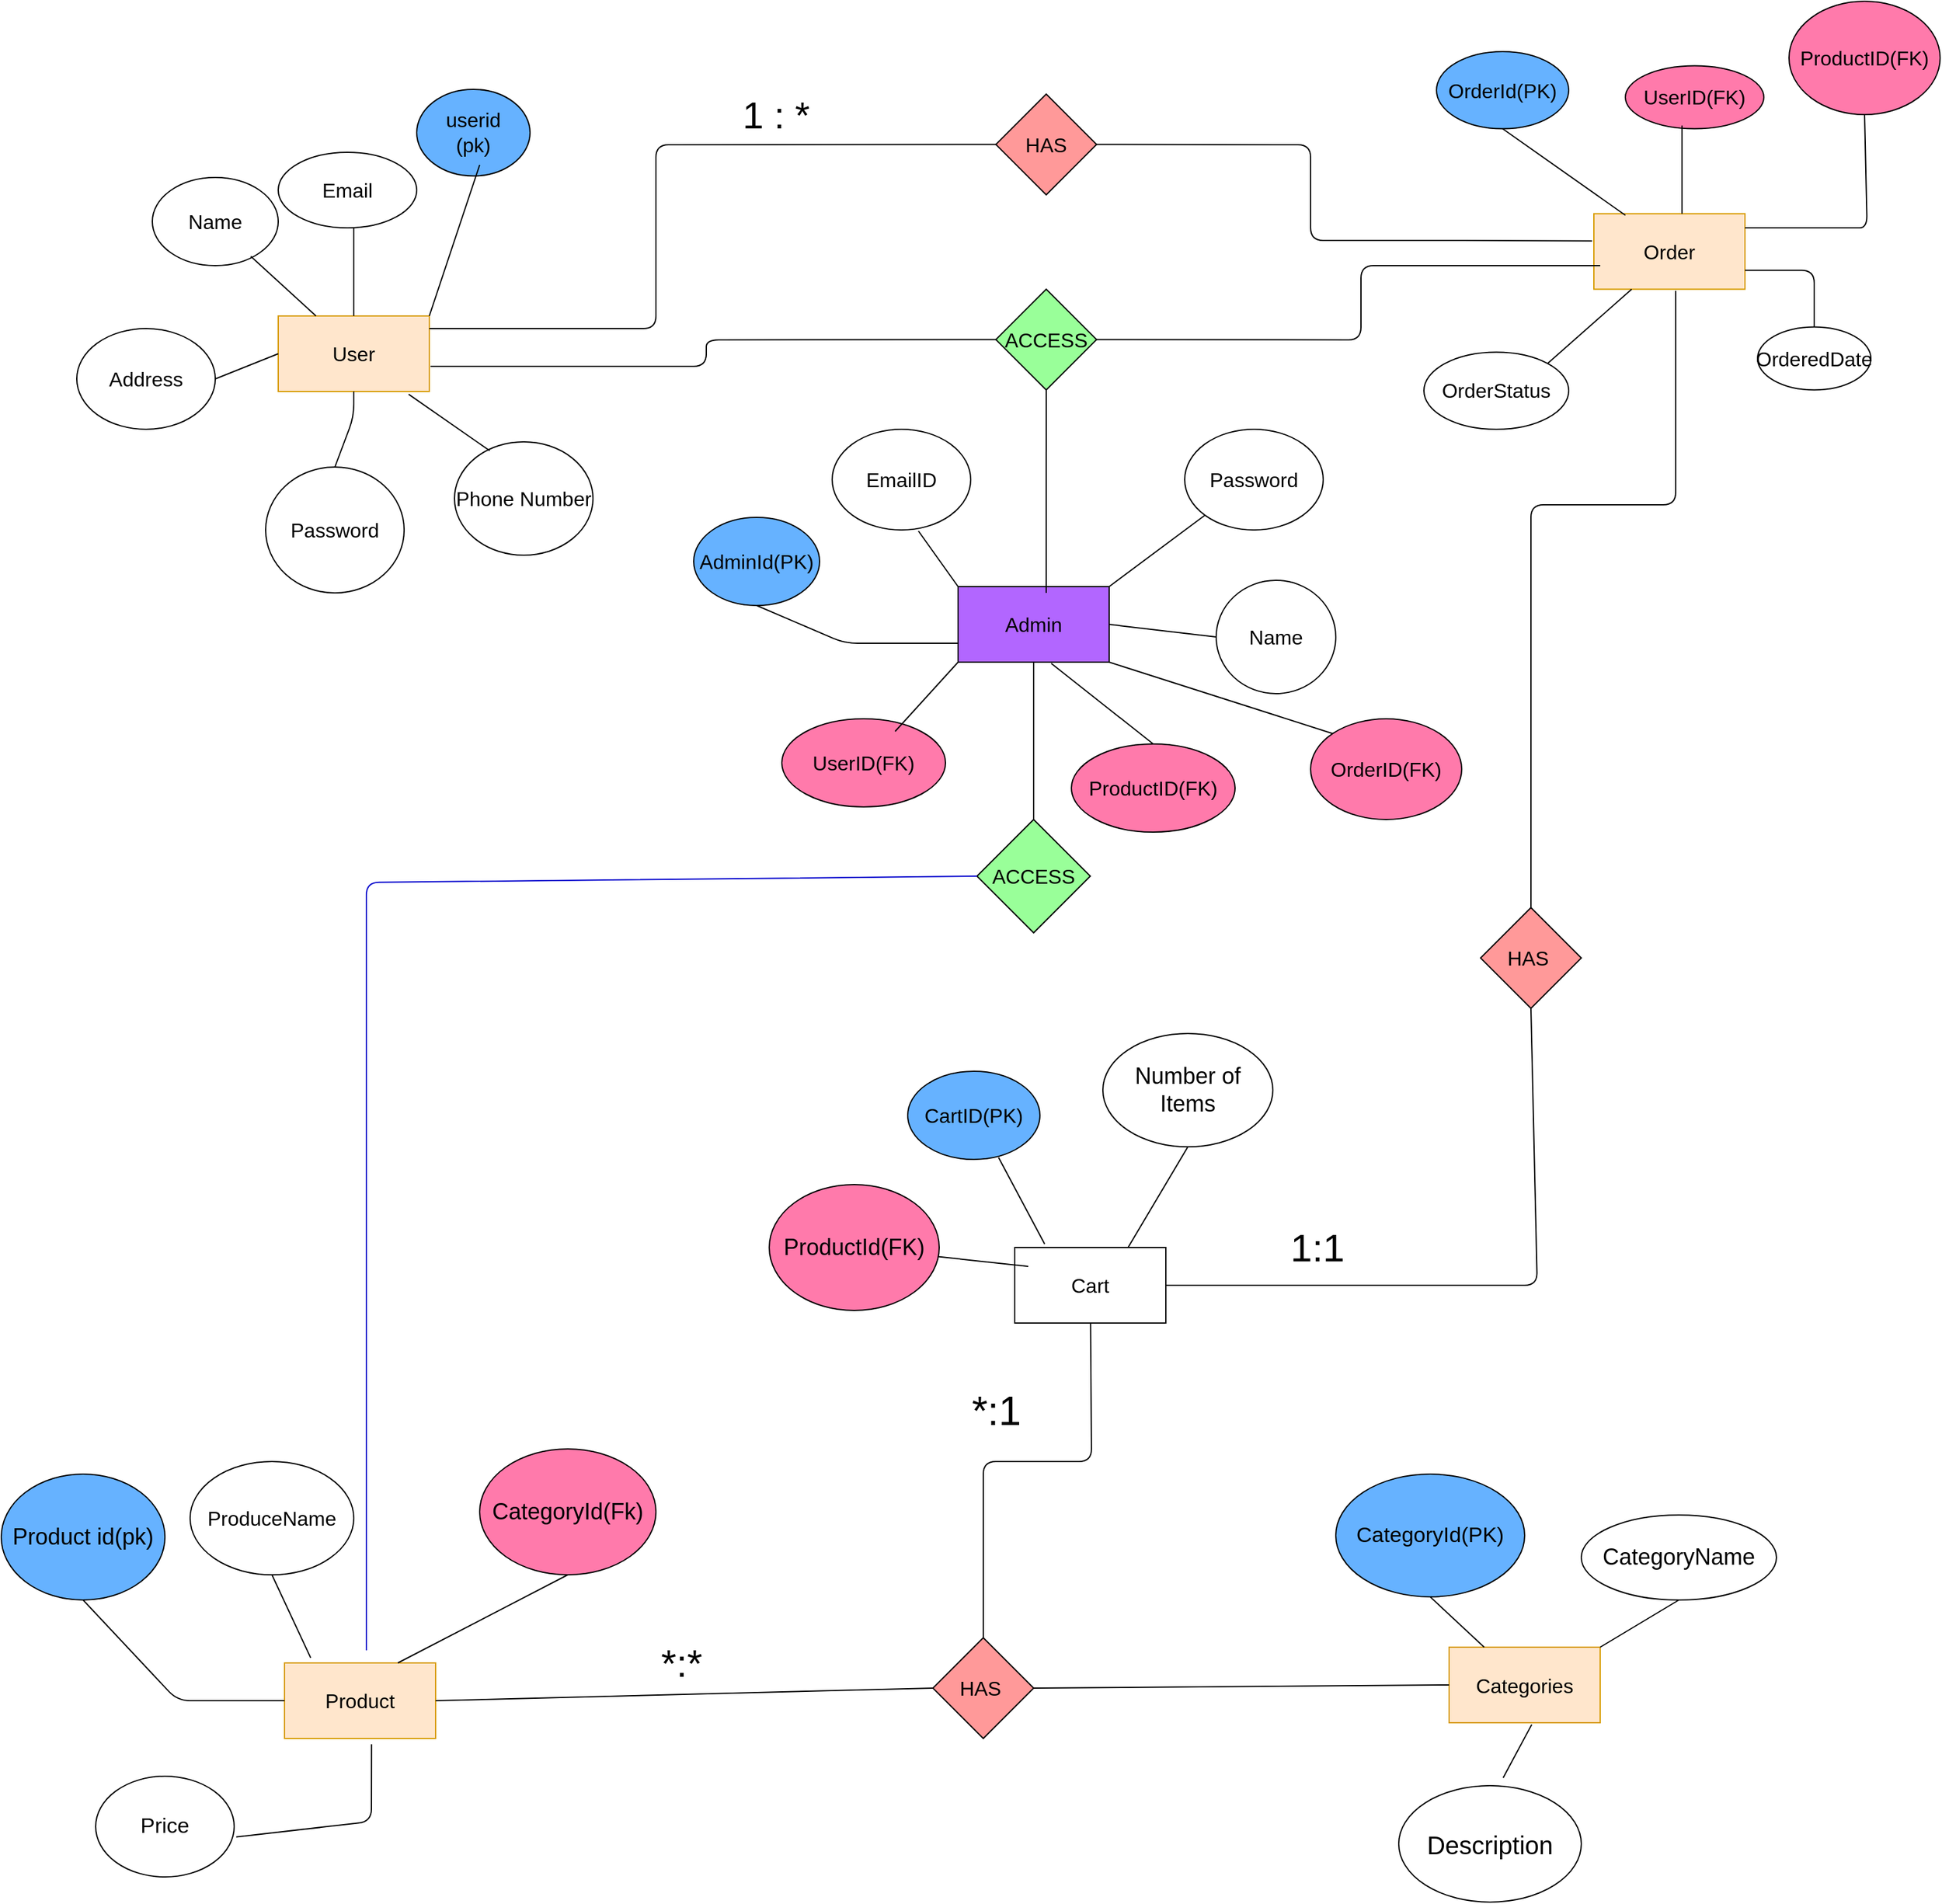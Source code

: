 <mxfile version="14.9.6" type="github">
  <diagram id="R2lEEEUBdFMjLlhIrx00" name="Page-1">
    <mxGraphModel dx="2846" dy="2116" grid="1" gridSize="10" guides="1" tooltips="1" connect="1" arrows="1" fold="1" page="1" pageScale="1" pageWidth="850" pageHeight="1100" math="0" shadow="0" extFonts="Permanent Marker^https://fonts.googleapis.com/css?family=Permanent+Marker">
      <root>
        <mxCell id="0" />
        <mxCell id="1" parent="0" />
        <mxCell id="jTqTIfcvwIFW0CQxLmbo-1" value="User&lt;br style=&quot;font-size: 16px;&quot;&gt;" style="rounded=0;whiteSpace=wrap;html=1;fillColor=#ffe6cc;strokeColor=#d79b00;fontSize=16;" vertex="1" parent="1">
          <mxGeometry x="140" y="140" width="120" height="60" as="geometry" />
        </mxCell>
        <mxCell id="jTqTIfcvwIFW0CQxLmbo-2" value="userid&lt;br style=&quot;font-size: 16px;&quot;&gt;(pk)" style="ellipse;whiteSpace=wrap;html=1;fillColor=#66B2FF;fontSize=16;" vertex="1" parent="1">
          <mxGeometry x="250" y="-40" width="90" height="68.75" as="geometry" />
        </mxCell>
        <mxCell id="jTqTIfcvwIFW0CQxLmbo-3" value="Name" style="ellipse;whiteSpace=wrap;html=1;fontSize=16;" vertex="1" parent="1">
          <mxGeometry x="40" y="30" width="100" height="70" as="geometry" />
        </mxCell>
        <mxCell id="jTqTIfcvwIFW0CQxLmbo-4" value="Email" style="ellipse;whiteSpace=wrap;html=1;fontSize=16;" vertex="1" parent="1">
          <mxGeometry x="140" y="10" width="110" height="60" as="geometry" />
        </mxCell>
        <mxCell id="jTqTIfcvwIFW0CQxLmbo-6" value="Address" style="ellipse;whiteSpace=wrap;html=1;fontSize=16;" vertex="1" parent="1">
          <mxGeometry x="-20" y="150" width="110" height="80" as="geometry" />
        </mxCell>
        <mxCell id="jTqTIfcvwIFW0CQxLmbo-7" value="Password" style="ellipse;whiteSpace=wrap;html=1;fontSize=16;" vertex="1" parent="1">
          <mxGeometry x="130" y="260" width="110" height="100" as="geometry" />
        </mxCell>
        <mxCell id="jTqTIfcvwIFW0CQxLmbo-8" value="Phone Number" style="ellipse;whiteSpace=wrap;html=1;fontSize=16;" vertex="1" parent="1">
          <mxGeometry x="280" y="240" width="110" height="90" as="geometry" />
        </mxCell>
        <mxCell id="jTqTIfcvwIFW0CQxLmbo-10" value="" style="endArrow=none;html=1;exitX=1;exitY=0;exitDx=0;exitDy=0;fontSize=16;" edge="1" parent="1" source="jTqTIfcvwIFW0CQxLmbo-1">
          <mxGeometry width="50" height="50" relative="1" as="geometry">
            <mxPoint x="260" y="160" as="sourcePoint" />
            <mxPoint x="300" y="20" as="targetPoint" />
            <Array as="points" />
          </mxGeometry>
        </mxCell>
        <mxCell id="jTqTIfcvwIFW0CQxLmbo-12" value="" style="endArrow=none;html=1;exitX=0.5;exitY=0;exitDx=0;exitDy=0;entryX=0.5;entryY=1;entryDx=0;entryDy=0;fontSize=16;" edge="1" parent="1" source="jTqTIfcvwIFW0CQxLmbo-7" target="jTqTIfcvwIFW0CQxLmbo-1">
          <mxGeometry width="50" height="50" relative="1" as="geometry">
            <mxPoint x="150" y="260" as="sourcePoint" />
            <mxPoint x="200" y="210" as="targetPoint" />
            <Array as="points">
              <mxPoint x="200" y="220" />
            </Array>
          </mxGeometry>
        </mxCell>
        <mxCell id="jTqTIfcvwIFW0CQxLmbo-14" value="" style="endArrow=none;html=1;exitX=1;exitY=0.5;exitDx=0;exitDy=0;entryX=0;entryY=0.5;entryDx=0;entryDy=0;fontSize=16;" edge="1" parent="1" source="jTqTIfcvwIFW0CQxLmbo-6" target="jTqTIfcvwIFW0CQxLmbo-1">
          <mxGeometry width="50" height="50" relative="1" as="geometry">
            <mxPoint x="90" y="200" as="sourcePoint" />
            <mxPoint x="140" y="150" as="targetPoint" />
          </mxGeometry>
        </mxCell>
        <mxCell id="jTqTIfcvwIFW0CQxLmbo-16" value="" style="endArrow=none;html=1;fontSize=16;" edge="1" parent="1">
          <mxGeometry width="50" height="50" relative="1" as="geometry">
            <mxPoint x="200" y="140" as="sourcePoint" />
            <mxPoint x="200" y="70" as="targetPoint" />
            <Array as="points">
              <mxPoint x="200" y="110" />
            </Array>
          </mxGeometry>
        </mxCell>
        <mxCell id="jTqTIfcvwIFW0CQxLmbo-17" value="" style="endArrow=none;html=1;entryX=0.25;entryY=0;entryDx=0;entryDy=0;exitX=0.782;exitY=0.895;exitDx=0;exitDy=0;exitPerimeter=0;fontSize=16;" edge="1" parent="1" source="jTqTIfcvwIFW0CQxLmbo-3" target="jTqTIfcvwIFW0CQxLmbo-1">
          <mxGeometry width="50" height="50" relative="1" as="geometry">
            <mxPoint x="120" y="140" as="sourcePoint" />
            <mxPoint x="170" y="90" as="targetPoint" />
          </mxGeometry>
        </mxCell>
        <mxCell id="jTqTIfcvwIFW0CQxLmbo-18" value="" style="endArrow=none;html=1;entryX=0.863;entryY=1.036;entryDx=0;entryDy=0;entryPerimeter=0;exitX=0.254;exitY=0.078;exitDx=0;exitDy=0;exitPerimeter=0;fontSize=16;" edge="1" parent="1" source="jTqTIfcvwIFW0CQxLmbo-8" target="jTqTIfcvwIFW0CQxLmbo-1">
          <mxGeometry width="50" height="50" relative="1" as="geometry">
            <mxPoint x="220" y="260" as="sourcePoint" />
            <mxPoint x="270" y="210" as="targetPoint" />
          </mxGeometry>
        </mxCell>
        <mxCell id="jTqTIfcvwIFW0CQxLmbo-19" value="Product" style="rounded=0;whiteSpace=wrap;html=1;fillColor=#ffe6cc;strokeColor=#d79b00;fontSize=16;" vertex="1" parent="1">
          <mxGeometry x="145" y="1210" width="120" height="60" as="geometry" />
        </mxCell>
        <mxCell id="jTqTIfcvwIFW0CQxLmbo-20" value="Product id(pk)" style="ellipse;whiteSpace=wrap;html=1;fillColor=#66B2FF;fontSize=18;" vertex="1" parent="1">
          <mxGeometry x="-80" y="1060" width="130" height="100" as="geometry" />
        </mxCell>
        <mxCell id="jTqTIfcvwIFW0CQxLmbo-21" value="ProduceName" style="ellipse;whiteSpace=wrap;html=1;fontSize=16;" vertex="1" parent="1">
          <mxGeometry x="70" y="1050" width="130" height="90" as="geometry" />
        </mxCell>
        <mxCell id="jTqTIfcvwIFW0CQxLmbo-22" value="CategoryId(Fk)" style="ellipse;whiteSpace=wrap;html=1;fillColor=#FF7AAB;fontSize=18;" vertex="1" parent="1">
          <mxGeometry x="300" y="1040" width="140" height="100" as="geometry" />
        </mxCell>
        <mxCell id="jTqTIfcvwIFW0CQxLmbo-23" value="Price" style="ellipse;whiteSpace=wrap;html=1;fontSize=17;" vertex="1" parent="1">
          <mxGeometry x="-5" y="1300" width="110" height="80" as="geometry" />
        </mxCell>
        <mxCell id="jTqTIfcvwIFW0CQxLmbo-24" value="Categories" style="rounded=0;whiteSpace=wrap;html=1;fillColor=#ffe6cc;strokeColor=#d79b00;fontSize=16;" vertex="1" parent="1">
          <mxGeometry x="1070" y="1197.5" width="120" height="60" as="geometry" />
        </mxCell>
        <mxCell id="jTqTIfcvwIFW0CQxLmbo-25" value="CategoryId(PK)" style="ellipse;whiteSpace=wrap;html=1;fillColor=#66B2FF;fontSize=17;" vertex="1" parent="1">
          <mxGeometry x="980" y="1060" width="150" height="97.5" as="geometry" />
        </mxCell>
        <mxCell id="jTqTIfcvwIFW0CQxLmbo-26" value="CategoryName" style="ellipse;whiteSpace=wrap;html=1;fillColor=#FFFFFF;fontSize=18;" vertex="1" parent="1">
          <mxGeometry x="1175" y="1092.5" width="155" height="67.5" as="geometry" />
        </mxCell>
        <mxCell id="jTqTIfcvwIFW0CQxLmbo-27" value="Description" style="ellipse;whiteSpace=wrap;html=1;fontSize=20;" vertex="1" parent="1">
          <mxGeometry x="1030" y="1307.5" width="145" height="92.5" as="geometry" />
        </mxCell>
        <mxCell id="jTqTIfcvwIFW0CQxLmbo-28" value="" style="endArrow=none;html=1;entryX=0.576;entryY=1.078;entryDx=0;entryDy=0;entryPerimeter=0;exitX=1.015;exitY=0.603;exitDx=0;exitDy=0;exitPerimeter=0;fontSize=16;" edge="1" parent="1" source="jTqTIfcvwIFW0CQxLmbo-23" target="jTqTIfcvwIFW0CQxLmbo-19">
          <mxGeometry width="50" height="50" relative="1" as="geometry">
            <mxPoint x="175" y="1350" as="sourcePoint" />
            <mxPoint x="225" y="1300" as="targetPoint" />
            <Array as="points">
              <mxPoint x="214" y="1336" />
            </Array>
          </mxGeometry>
        </mxCell>
        <mxCell id="jTqTIfcvwIFW0CQxLmbo-35" value="" style="endArrow=none;html=1;entryX=0.547;entryY=1.024;entryDx=0;entryDy=0;entryPerimeter=0;exitX=0.572;exitY=-0.068;exitDx=0;exitDy=0;exitPerimeter=0;fontSize=16;" edge="1" parent="1" source="jTqTIfcvwIFW0CQxLmbo-27" target="jTqTIfcvwIFW0CQxLmbo-24">
          <mxGeometry width="50" height="50" relative="1" as="geometry">
            <mxPoint x="1110" y="1327.5" as="sourcePoint" />
            <mxPoint x="1160" y="1277.5" as="targetPoint" />
          </mxGeometry>
        </mxCell>
        <mxCell id="jTqTIfcvwIFW0CQxLmbo-36" value="" style="endArrow=none;html=1;exitX=1;exitY=0;exitDx=0;exitDy=0;entryX=0.5;entryY=1;entryDx=0;entryDy=0;fontSize=16;" edge="1" parent="1" source="jTqTIfcvwIFW0CQxLmbo-24" target="jTqTIfcvwIFW0CQxLmbo-26">
          <mxGeometry width="50" height="50" relative="1" as="geometry">
            <mxPoint x="1100" y="1197.5" as="sourcePoint" />
            <mxPoint x="1130" y="1147.5" as="targetPoint" />
          </mxGeometry>
        </mxCell>
        <mxCell id="jTqTIfcvwIFW0CQxLmbo-37" value="HAS&amp;nbsp;" style="rhombus;whiteSpace=wrap;html=1;fillColor=#FF9999;fontSize=16;" vertex="1" parent="1">
          <mxGeometry x="660" y="1190" width="80" height="80" as="geometry" />
        </mxCell>
        <mxCell id="jTqTIfcvwIFW0CQxLmbo-38" value="" style="endArrow=none;html=1;exitX=1;exitY=0.5;exitDx=0;exitDy=0;entryX=0;entryY=0.5;entryDx=0;entryDy=0;fontSize=16;" edge="1" parent="1" source="jTqTIfcvwIFW0CQxLmbo-19" target="jTqTIfcvwIFW0CQxLmbo-37">
          <mxGeometry width="50" height="50" relative="1" as="geometry">
            <mxPoint x="345" y="750" as="sourcePoint" />
            <mxPoint x="395" y="700" as="targetPoint" />
          </mxGeometry>
        </mxCell>
        <mxCell id="jTqTIfcvwIFW0CQxLmbo-42" value="Order" style="rounded=0;whiteSpace=wrap;html=1;fillColor=#ffe6cc;strokeColor=#d79b00;fontSize=16;" vertex="1" parent="1">
          <mxGeometry x="1185" y="58.75" width="120" height="60" as="geometry" />
        </mxCell>
        <mxCell id="jTqTIfcvwIFW0CQxLmbo-43" value="OrderId(PK)" style="ellipse;whiteSpace=wrap;html=1;fillColor=#66B2FF;fontSize=16;" vertex="1" parent="1">
          <mxGeometry x="1060" y="-70" width="105" height="61.25" as="geometry" />
        </mxCell>
        <mxCell id="jTqTIfcvwIFW0CQxLmbo-44" value="UserID(FK)" style="ellipse;whiteSpace=wrap;html=1;fillColor=#FF7AAB;fontSize=16;" vertex="1" parent="1">
          <mxGeometry x="1210" y="-58.75" width="110" height="50" as="geometry" />
        </mxCell>
        <mxCell id="jTqTIfcvwIFW0CQxLmbo-45" value="ProductID(FK)" style="ellipse;whiteSpace=wrap;html=1;fillColor=#FF7AAB;fontSize=16;" vertex="1" parent="1">
          <mxGeometry x="1340" y="-110" width="120" height="90" as="geometry" />
        </mxCell>
        <mxCell id="jTqTIfcvwIFW0CQxLmbo-46" value="OrderStatus" style="ellipse;whiteSpace=wrap;html=1;fontSize=16;" vertex="1" parent="1">
          <mxGeometry x="1050" y="168.75" width="115" height="61.25" as="geometry" />
        </mxCell>
        <mxCell id="jTqTIfcvwIFW0CQxLmbo-47" value="OrderedDate" style="ellipse;whiteSpace=wrap;html=1;fontSize=16;" vertex="1" parent="1">
          <mxGeometry x="1315" y="148.75" width="90" height="50" as="geometry" />
        </mxCell>
        <mxCell id="jTqTIfcvwIFW0CQxLmbo-48" value="HAS" style="rhombus;whiteSpace=wrap;html=1;fillColor=#FF9999;fontSize=16;" vertex="1" parent="1">
          <mxGeometry x="710" y="-36.25" width="80" height="80" as="geometry" />
        </mxCell>
        <mxCell id="jTqTIfcvwIFW0CQxLmbo-49" value="" style="endArrow=none;html=1;entryX=0;entryY=0.5;entryDx=0;entryDy=0;fontSize=16;" edge="1" parent="1" target="jTqTIfcvwIFW0CQxLmbo-48">
          <mxGeometry width="50" height="50" relative="1" as="geometry">
            <mxPoint x="260" y="150" as="sourcePoint" />
            <mxPoint x="530" as="targetPoint" />
            <Array as="points">
              <mxPoint x="350" y="150" />
              <mxPoint x="440" y="150" />
              <mxPoint x="440" y="4" />
            </Array>
          </mxGeometry>
        </mxCell>
        <mxCell id="jTqTIfcvwIFW0CQxLmbo-50" value="" style="endArrow=none;html=1;exitX=1;exitY=0.5;exitDx=0;exitDy=0;entryX=-0.012;entryY=0.361;entryDx=0;entryDy=0;entryPerimeter=0;fontSize=16;" edge="1" parent="1" source="jTqTIfcvwIFW0CQxLmbo-48" target="jTqTIfcvwIFW0CQxLmbo-42">
          <mxGeometry width="50" height="50" relative="1" as="geometry">
            <mxPoint x="1105" y="98.75" as="sourcePoint" />
            <mxPoint x="1185" y="98.75" as="targetPoint" />
            <Array as="points">
              <mxPoint x="960" y="4" />
              <mxPoint x="960" y="80" />
              <mxPoint x="1070" y="80" />
            </Array>
          </mxGeometry>
        </mxCell>
        <mxCell id="jTqTIfcvwIFW0CQxLmbo-52" value="" style="endArrow=none;html=1;entryX=0.5;entryY=1;entryDx=0;entryDy=0;fontSize=16;" edge="1" parent="1">
          <mxGeometry width="50" height="50" relative="1" as="geometry">
            <mxPoint x="1255" y="58.75" as="sourcePoint" />
            <mxPoint x="1255" y="-11.25" as="targetPoint" />
          </mxGeometry>
        </mxCell>
        <mxCell id="jTqTIfcvwIFW0CQxLmbo-53" value="" style="endArrow=none;html=1;entryX=0.5;entryY=1;entryDx=0;entryDy=0;fontSize=16;" edge="1" parent="1" target="jTqTIfcvwIFW0CQxLmbo-45">
          <mxGeometry width="50" height="50" relative="1" as="geometry">
            <mxPoint x="1305" y="70" as="sourcePoint" />
            <mxPoint x="1390" y="-10" as="targetPoint" />
            <Array as="points">
              <mxPoint x="1380" y="70" />
              <mxPoint x="1402" y="70" />
            </Array>
          </mxGeometry>
        </mxCell>
        <mxCell id="jTqTIfcvwIFW0CQxLmbo-55" value="" style="endArrow=none;html=1;exitX=0.5;exitY=0;exitDx=0;exitDy=0;entryX=1;entryY=0.75;entryDx=0;entryDy=0;fontSize=16;" edge="1" parent="1" source="jTqTIfcvwIFW0CQxLmbo-47" target="jTqTIfcvwIFW0CQxLmbo-42">
          <mxGeometry width="50" height="50" relative="1" as="geometry">
            <mxPoint x="1325" y="158.75" as="sourcePoint" />
            <mxPoint x="1350" y="98.75" as="targetPoint" />
            <Array as="points">
              <mxPoint x="1360" y="103.75" />
            </Array>
          </mxGeometry>
        </mxCell>
        <mxCell id="jTqTIfcvwIFW0CQxLmbo-57" value="" style="endArrow=none;html=1;exitX=0.5;exitY=1;exitDx=0;exitDy=0;fontSize=16;" edge="1" parent="1" source="jTqTIfcvwIFW0CQxLmbo-43">
          <mxGeometry width="50" height="50" relative="1" as="geometry">
            <mxPoint x="1135" y="88.75" as="sourcePoint" />
            <mxPoint x="1210" y="60" as="targetPoint" />
            <Array as="points" />
          </mxGeometry>
        </mxCell>
        <mxCell id="jTqTIfcvwIFW0CQxLmbo-60" value="" style="endArrow=none;html=1;entryX=0.5;entryY=1;entryDx=0;entryDy=0;exitX=0;exitY=0.5;exitDx=0;exitDy=0;fontSize=16;" edge="1" parent="1" source="jTqTIfcvwIFW0CQxLmbo-19" target="jTqTIfcvwIFW0CQxLmbo-20">
          <mxGeometry width="50" height="50" relative="1" as="geometry">
            <mxPoint x="60" y="1260" as="sourcePoint" />
            <mxPoint x="105" y="1210" as="targetPoint" />
            <Array as="points">
              <mxPoint x="60" y="1240" />
            </Array>
          </mxGeometry>
        </mxCell>
        <mxCell id="jTqTIfcvwIFW0CQxLmbo-61" value="" style="endArrow=none;html=1;entryX=0.25;entryY=1;entryDx=0;entryDy=0;exitX=1;exitY=0;exitDx=0;exitDy=0;fontSize=16;" edge="1" parent="1" source="jTqTIfcvwIFW0CQxLmbo-46" target="jTqTIfcvwIFW0CQxLmbo-42">
          <mxGeometry width="50" height="50" relative="1" as="geometry">
            <mxPoint x="1165" y="178.75" as="sourcePoint" />
            <mxPoint x="1215" y="128.75" as="targetPoint" />
          </mxGeometry>
        </mxCell>
        <mxCell id="jTqTIfcvwIFW0CQxLmbo-62" value="Cart" style="rounded=0;whiteSpace=wrap;html=1;fontSize=16;" vertex="1" parent="1">
          <mxGeometry x="725" y="880" width="120" height="60" as="geometry" />
        </mxCell>
        <mxCell id="jTqTIfcvwIFW0CQxLmbo-63" value="CartID(PK)" style="ellipse;whiteSpace=wrap;html=1;fillColor=#66B2FF;fontSize=16;" vertex="1" parent="1">
          <mxGeometry x="640" y="740" width="105" height="70" as="geometry" />
        </mxCell>
        <mxCell id="jTqTIfcvwIFW0CQxLmbo-64" value="Number of Items" style="ellipse;whiteSpace=wrap;html=1;fontSize=18;" vertex="1" parent="1">
          <mxGeometry x="795" y="710" width="135" height="90" as="geometry" />
        </mxCell>
        <mxCell id="jTqTIfcvwIFW0CQxLmbo-65" value="" style="endArrow=none;html=1;entryX=0.687;entryY=0.979;entryDx=0;entryDy=0;entryPerimeter=0;exitX=0.198;exitY=-0.046;exitDx=0;exitDy=0;exitPerimeter=0;fontSize=16;" edge="1" parent="1" source="jTqTIfcvwIFW0CQxLmbo-62" target="jTqTIfcvwIFW0CQxLmbo-63">
          <mxGeometry width="50" height="50" relative="1" as="geometry">
            <mxPoint x="715" y="870" as="sourcePoint" />
            <mxPoint x="765" y="820" as="targetPoint" />
          </mxGeometry>
        </mxCell>
        <mxCell id="jTqTIfcvwIFW0CQxLmbo-66" value="" style="endArrow=none;html=1;entryX=0.5;entryY=1;entryDx=0;entryDy=0;exitX=0.75;exitY=0;exitDx=0;exitDy=0;fontSize=16;" edge="1" parent="1" source="jTqTIfcvwIFW0CQxLmbo-62" target="jTqTIfcvwIFW0CQxLmbo-64">
          <mxGeometry width="50" height="50" relative="1" as="geometry">
            <mxPoint x="825" y="870" as="sourcePoint" />
            <mxPoint x="875" y="820" as="targetPoint" />
          </mxGeometry>
        </mxCell>
        <mxCell id="jTqTIfcvwIFW0CQxLmbo-67" value="ProductId(FK)" style="ellipse;whiteSpace=wrap;html=1;fillColor=#FF7AAB;fontSize=18;" vertex="1" parent="1">
          <mxGeometry x="530" y="830" width="135" height="100" as="geometry" />
        </mxCell>
        <mxCell id="jTqTIfcvwIFW0CQxLmbo-70" value="" style="endArrow=none;html=1;fontSize=16;" edge="1" parent="1" source="jTqTIfcvwIFW0CQxLmbo-67">
          <mxGeometry width="50" height="50" relative="1" as="geometry">
            <mxPoint x="665" y="945" as="sourcePoint" />
            <mxPoint x="735.711" y="895" as="targetPoint" />
          </mxGeometry>
        </mxCell>
        <mxCell id="jTqTIfcvwIFW0CQxLmbo-71" value="Admin" style="rounded=0;whiteSpace=wrap;html=1;fillColor=#B266FF;fontSize=16;" vertex="1" parent="1">
          <mxGeometry x="680" y="355" width="120" height="60" as="geometry" />
        </mxCell>
        <mxCell id="jTqTIfcvwIFW0CQxLmbo-72" value="AdminId(PK)" style="ellipse;whiteSpace=wrap;html=1;fillColor=#66B2FF;fontSize=16;" vertex="1" parent="1">
          <mxGeometry x="470" y="300" width="100" height="70" as="geometry" />
        </mxCell>
        <mxCell id="jTqTIfcvwIFW0CQxLmbo-73" value="EmailID" style="ellipse;whiteSpace=wrap;html=1;fontSize=16;" vertex="1" parent="1">
          <mxGeometry x="580" y="230" width="110" height="80" as="geometry" />
        </mxCell>
        <mxCell id="jTqTIfcvwIFW0CQxLmbo-75" value="Password" style="ellipse;whiteSpace=wrap;html=1;fontSize=16;" vertex="1" parent="1">
          <mxGeometry x="860" y="230" width="110" height="80" as="geometry" />
        </mxCell>
        <mxCell id="jTqTIfcvwIFW0CQxLmbo-76" value="UserID(FK)" style="ellipse;whiteSpace=wrap;html=1;fillColor=#FF7AAB;fontSize=16;" vertex="1" parent="1">
          <mxGeometry x="540" y="460" width="130" height="70" as="geometry" />
        </mxCell>
        <mxCell id="jTqTIfcvwIFW0CQxLmbo-77" value="ProductID(FK)" style="ellipse;whiteSpace=wrap;html=1;fillColor=#FF7AAB;fontSize=16;" vertex="1" parent="1">
          <mxGeometry x="770" y="480" width="130" height="70" as="geometry" />
        </mxCell>
        <mxCell id="jTqTIfcvwIFW0CQxLmbo-78" value="Name" style="ellipse;whiteSpace=wrap;html=1;fontSize=16;" vertex="1" parent="1">
          <mxGeometry x="885" y="350" width="95" height="90" as="geometry" />
        </mxCell>
        <mxCell id="jTqTIfcvwIFW0CQxLmbo-79" value="OrderID(FK)" style="ellipse;whiteSpace=wrap;html=1;fillColor=#FF7AAB;fontSize=16;" vertex="1" parent="1">
          <mxGeometry x="960" y="460" width="120" height="80" as="geometry" />
        </mxCell>
        <mxCell id="jTqTIfcvwIFW0CQxLmbo-80" value="" style="endArrow=none;html=1;entryX=0;entryY=0.5;entryDx=0;entryDy=0;exitX=1;exitY=0.5;exitDx=0;exitDy=0;fontSize=16;" edge="1" parent="1" source="jTqTIfcvwIFW0CQxLmbo-37" target="jTqTIfcvwIFW0CQxLmbo-24">
          <mxGeometry width="50" height="50" relative="1" as="geometry">
            <mxPoint x="1040" y="760" as="sourcePoint" />
            <mxPoint x="1090" y="710" as="targetPoint" />
          </mxGeometry>
        </mxCell>
        <mxCell id="jTqTIfcvwIFW0CQxLmbo-81" value="" style="endArrow=none;html=1;entryX=0;entryY=1;entryDx=0;entryDy=0;fontSize=16;" edge="1" parent="1" target="jTqTIfcvwIFW0CQxLmbo-71">
          <mxGeometry width="50" height="50" relative="1" as="geometry">
            <mxPoint x="630" y="470" as="sourcePoint" />
            <mxPoint x="680" y="420" as="targetPoint" />
          </mxGeometry>
        </mxCell>
        <mxCell id="jTqTIfcvwIFW0CQxLmbo-83" value="" style="endArrow=none;html=1;entryX=0.5;entryY=1;entryDx=0;entryDy=0;exitX=0;exitY=0.75;exitDx=0;exitDy=0;fontSize=16;" edge="1" parent="1" source="jTqTIfcvwIFW0CQxLmbo-71" target="jTqTIfcvwIFW0CQxLmbo-72">
          <mxGeometry width="50" height="50" relative="1" as="geometry">
            <mxPoint x="600" y="450" as="sourcePoint" />
            <mxPoint x="670" y="320" as="targetPoint" />
            <Array as="points">
              <mxPoint x="590" y="400" />
            </Array>
          </mxGeometry>
        </mxCell>
        <mxCell id="jTqTIfcvwIFW0CQxLmbo-84" value="" style="endArrow=none;html=1;exitX=0.5;exitY=0;exitDx=0;exitDy=0;fontSize=16;" edge="1" parent="1" source="jTqTIfcvwIFW0CQxLmbo-77">
          <mxGeometry width="50" height="50" relative="1" as="geometry">
            <mxPoint x="754" y="480" as="sourcePoint" />
            <mxPoint x="754" y="416" as="targetPoint" />
          </mxGeometry>
        </mxCell>
        <mxCell id="jTqTIfcvwIFW0CQxLmbo-85" value="" style="endArrow=none;html=1;entryX=0.623;entryY=1.011;entryDx=0;entryDy=0;entryPerimeter=0;exitX=0;exitY=0;exitDx=0;exitDy=0;fontSize=16;" edge="1" parent="1" source="jTqTIfcvwIFW0CQxLmbo-71" target="jTqTIfcvwIFW0CQxLmbo-73">
          <mxGeometry width="50" height="50" relative="1" as="geometry">
            <mxPoint x="752" y="350" as="sourcePoint" />
            <mxPoint x="770" y="300" as="targetPoint" />
          </mxGeometry>
        </mxCell>
        <mxCell id="jTqTIfcvwIFW0CQxLmbo-86" value="" style="endArrow=none;html=1;entryX=0;entryY=1;entryDx=0;entryDy=0;exitX=1;exitY=0;exitDx=0;exitDy=0;fontSize=16;" edge="1" parent="1" source="jTqTIfcvwIFW0CQxLmbo-71" target="jTqTIfcvwIFW0CQxLmbo-75">
          <mxGeometry width="50" height="50" relative="1" as="geometry">
            <mxPoint x="810" y="360" as="sourcePoint" />
            <mxPoint x="860" y="310" as="targetPoint" />
          </mxGeometry>
        </mxCell>
        <mxCell id="jTqTIfcvwIFW0CQxLmbo-87" value="" style="endArrow=none;html=1;entryX=0;entryY=0.5;entryDx=0;entryDy=0;exitX=1;exitY=0.5;exitDx=0;exitDy=0;fontSize=16;" edge="1" parent="1" source="jTqTIfcvwIFW0CQxLmbo-71" target="jTqTIfcvwIFW0CQxLmbo-78">
          <mxGeometry width="50" height="50" relative="1" as="geometry">
            <mxPoint x="820" y="430" as="sourcePoint" />
            <mxPoint x="870" y="380" as="targetPoint" />
          </mxGeometry>
        </mxCell>
        <mxCell id="jTqTIfcvwIFW0CQxLmbo-88" value="" style="endArrow=none;html=1;exitX=1;exitY=1;exitDx=0;exitDy=0;entryX=0;entryY=0;entryDx=0;entryDy=0;fontSize=16;" edge="1" parent="1" source="jTqTIfcvwIFW0CQxLmbo-71" target="jTqTIfcvwIFW0CQxLmbo-79">
          <mxGeometry width="50" height="50" relative="1" as="geometry">
            <mxPoint x="810" y="480" as="sourcePoint" />
            <mxPoint x="860" y="430" as="targetPoint" />
          </mxGeometry>
        </mxCell>
        <mxCell id="jTqTIfcvwIFW0CQxLmbo-89" value="ACCESS" style="rhombus;whiteSpace=wrap;html=1;fillColor=#99FF99;fontSize=16;" vertex="1" parent="1">
          <mxGeometry x="710" y="118.75" width="80" height="80" as="geometry" />
        </mxCell>
        <mxCell id="jTqTIfcvwIFW0CQxLmbo-92" value="" style="endArrow=none;html=1;entryX=0.5;entryY=1;entryDx=0;entryDy=0;exitX=0.583;exitY=0.083;exitDx=0;exitDy=0;exitPerimeter=0;fontSize=16;" edge="1" parent="1" source="jTqTIfcvwIFW0CQxLmbo-71" target="jTqTIfcvwIFW0CQxLmbo-89">
          <mxGeometry width="50" height="50" relative="1" as="geometry">
            <mxPoint x="740" y="290" as="sourcePoint" />
            <mxPoint x="790" y="240" as="targetPoint" />
          </mxGeometry>
        </mxCell>
        <mxCell id="jTqTIfcvwIFW0CQxLmbo-94" value="" style="endArrow=none;html=1;entryX=0;entryY=0.5;entryDx=0;entryDy=0;fontSize=16;" edge="1" parent="1" target="jTqTIfcvwIFW0CQxLmbo-89">
          <mxGeometry width="50" height="50" relative="1" as="geometry">
            <mxPoint x="261" y="180" as="sourcePoint" />
            <mxPoint x="680" y="150" as="targetPoint" />
            <Array as="points">
              <mxPoint x="360" y="180" />
              <mxPoint x="480" y="180" />
              <mxPoint x="480" y="159" />
            </Array>
          </mxGeometry>
        </mxCell>
        <mxCell id="jTqTIfcvwIFW0CQxLmbo-95" value="" style="endArrow=none;html=1;exitX=1;exitY=0.5;exitDx=0;exitDy=0;entryX=0.042;entryY=0.688;entryDx=0;entryDy=0;entryPerimeter=0;fontSize=16;" edge="1" parent="1" source="jTqTIfcvwIFW0CQxLmbo-89" target="jTqTIfcvwIFW0CQxLmbo-42">
          <mxGeometry width="50" height="50" relative="1" as="geometry">
            <mxPoint x="840" y="160" as="sourcePoint" />
            <mxPoint x="1180" y="100" as="targetPoint" />
            <Array as="points">
              <mxPoint x="1000" y="159" />
              <mxPoint x="1000" y="100" />
            </Array>
          </mxGeometry>
        </mxCell>
        <mxCell id="jTqTIfcvwIFW0CQxLmbo-97" value="ACCESS" style="rhombus;whiteSpace=wrap;html=1;fillColor=#99FF99;fontSize=16;" vertex="1" parent="1">
          <mxGeometry x="695" y="540" width="90" height="90" as="geometry" />
        </mxCell>
        <mxCell id="jTqTIfcvwIFW0CQxLmbo-98" value="" style="endArrow=none;html=1;entryX=0.5;entryY=1;entryDx=0;entryDy=0;exitX=0.5;exitY=0;exitDx=0;exitDy=0;fontSize=16;" edge="1" parent="1" source="jTqTIfcvwIFW0CQxLmbo-97" target="jTqTIfcvwIFW0CQxLmbo-71">
          <mxGeometry width="50" height="50" relative="1" as="geometry">
            <mxPoint x="740" y="590" as="sourcePoint" />
            <mxPoint x="790" y="540" as="targetPoint" />
          </mxGeometry>
        </mxCell>
        <mxCell id="jTqTIfcvwIFW0CQxLmbo-101" value="" style="endArrow=none;html=1;entryX=0.5;entryY=1;entryDx=0;entryDy=0;exitX=0.173;exitY=-0.068;exitDx=0;exitDy=0;exitPerimeter=0;fontSize=16;" edge="1" parent="1" source="jTqTIfcvwIFW0CQxLmbo-19" target="jTqTIfcvwIFW0CQxLmbo-21">
          <mxGeometry width="50" height="50" relative="1" as="geometry">
            <mxPoint x="140" y="1200" as="sourcePoint" />
            <mxPoint x="190" y="1150" as="targetPoint" />
          </mxGeometry>
        </mxCell>
        <mxCell id="jTqTIfcvwIFW0CQxLmbo-102" value="" style="endArrow=none;html=1;entryX=0.5;entryY=1;entryDx=0;entryDy=0;exitX=0.75;exitY=0;exitDx=0;exitDy=0;fontSize=16;" edge="1" parent="1" source="jTqTIfcvwIFW0CQxLmbo-19" target="jTqTIfcvwIFW0CQxLmbo-22">
          <mxGeometry width="50" height="50" relative="1" as="geometry">
            <mxPoint x="240" y="1200" as="sourcePoint" />
            <mxPoint x="290" y="1140" as="targetPoint" />
          </mxGeometry>
        </mxCell>
        <mxCell id="jTqTIfcvwIFW0CQxLmbo-103" value="1 : *" style="text;html=1;align=center;verticalAlign=middle;resizable=0;points=[];autosize=1;strokeColor=none;fontSize=30;" vertex="1" parent="1">
          <mxGeometry x="500" y="-40" width="70" height="40" as="geometry" />
        </mxCell>
        <mxCell id="jTqTIfcvwIFW0CQxLmbo-106" value="" style="endArrow=none;html=1;fontSize=16;entryX=0.5;entryY=1;entryDx=0;entryDy=0;" edge="1" parent="1" source="jTqTIfcvwIFW0CQxLmbo-24" target="jTqTIfcvwIFW0CQxLmbo-25">
          <mxGeometry width="50" height="50" relative="1" as="geometry">
            <mxPoint x="1090" y="1202.5" as="sourcePoint" />
            <mxPoint x="1140" y="1152.5" as="targetPoint" />
          </mxGeometry>
        </mxCell>
        <mxCell id="jTqTIfcvwIFW0CQxLmbo-110" value="" style="endArrow=none;html=1;fontSize=16;strokeColor=#0000CC;entryX=0;entryY=0.5;entryDx=0;entryDy=0;" edge="1" parent="1" target="jTqTIfcvwIFW0CQxLmbo-97">
          <mxGeometry width="50" height="50" relative="1" as="geometry">
            <mxPoint x="210" y="1200" as="sourcePoint" />
            <mxPoint x="610" y="590" as="targetPoint" />
            <Array as="points">
              <mxPoint x="210" y="590" />
            </Array>
          </mxGeometry>
        </mxCell>
        <mxCell id="jTqTIfcvwIFW0CQxLmbo-111" value="HAS&amp;nbsp;" style="rhombus;whiteSpace=wrap;html=1;fillColor=#FF9999;fontSize=16;" vertex="1" parent="1">
          <mxGeometry x="1095" y="610" width="80" height="80" as="geometry" />
        </mxCell>
        <mxCell id="jTqTIfcvwIFW0CQxLmbo-112" value="" style="endArrow=none;html=1;fontSize=16;exitX=1;exitY=0.5;exitDx=0;exitDy=0;entryX=0.5;entryY=1;entryDx=0;entryDy=0;" edge="1" parent="1" source="jTqTIfcvwIFW0CQxLmbo-62" target="jTqTIfcvwIFW0CQxLmbo-111">
          <mxGeometry width="50" height="50" relative="1" as="geometry">
            <mxPoint x="1110" y="910" as="sourcePoint" />
            <mxPoint x="1160" y="860" as="targetPoint" />
            <Array as="points">
              <mxPoint x="1140" y="910" />
            </Array>
          </mxGeometry>
        </mxCell>
        <mxCell id="jTqTIfcvwIFW0CQxLmbo-113" value="" style="endArrow=none;html=1;fontSize=16;exitX=0.5;exitY=0;exitDx=0;exitDy=0;" edge="1" parent="1" source="jTqTIfcvwIFW0CQxLmbo-111">
          <mxGeometry width="50" height="50" relative="1" as="geometry">
            <mxPoint x="1130" y="600" as="sourcePoint" />
            <mxPoint x="1250" y="120" as="targetPoint" />
            <Array as="points">
              <mxPoint x="1135" y="290" />
              <mxPoint x="1250" y="290" />
            </Array>
          </mxGeometry>
        </mxCell>
        <mxCell id="jTqTIfcvwIFW0CQxLmbo-114" value="" style="endArrow=none;html=1;fontSize=16;strokeColor=#000000;exitX=0.5;exitY=0;exitDx=0;exitDy=0;" edge="1" parent="1" source="jTqTIfcvwIFW0CQxLmbo-37" target="jTqTIfcvwIFW0CQxLmbo-62">
          <mxGeometry width="50" height="50" relative="1" as="geometry">
            <mxPoint x="785" y="1090" as="sourcePoint" />
            <mxPoint x="780" y="1030" as="targetPoint" />
            <Array as="points">
              <mxPoint x="700" y="1050" />
              <mxPoint x="786" y="1050" />
            </Array>
          </mxGeometry>
        </mxCell>
        <mxCell id="jTqTIfcvwIFW0CQxLmbo-115" value="*:*" style="text;html=1;align=center;verticalAlign=middle;resizable=0;points=[];autosize=1;strokeColor=none;fontSize=31;" vertex="1" parent="1">
          <mxGeometry x="435" y="1190" width="50" height="40" as="geometry" />
        </mxCell>
        <mxCell id="jTqTIfcvwIFW0CQxLmbo-116" value="*:1" style="text;html=1;align=center;verticalAlign=middle;resizable=0;points=[];autosize=1;strokeColor=none;fontSize=32;" vertex="1" parent="1">
          <mxGeometry x="685" y="990" width="50" height="40" as="geometry" />
        </mxCell>
        <mxCell id="jTqTIfcvwIFW0CQxLmbo-117" value="1:1" style="text;html=1;align=center;verticalAlign=middle;resizable=0;points=[];autosize=1;strokeColor=none;fontSize=31;" vertex="1" parent="1">
          <mxGeometry x="935" y="860" width="60" height="40" as="geometry" />
        </mxCell>
      </root>
    </mxGraphModel>
  </diagram>
</mxfile>
